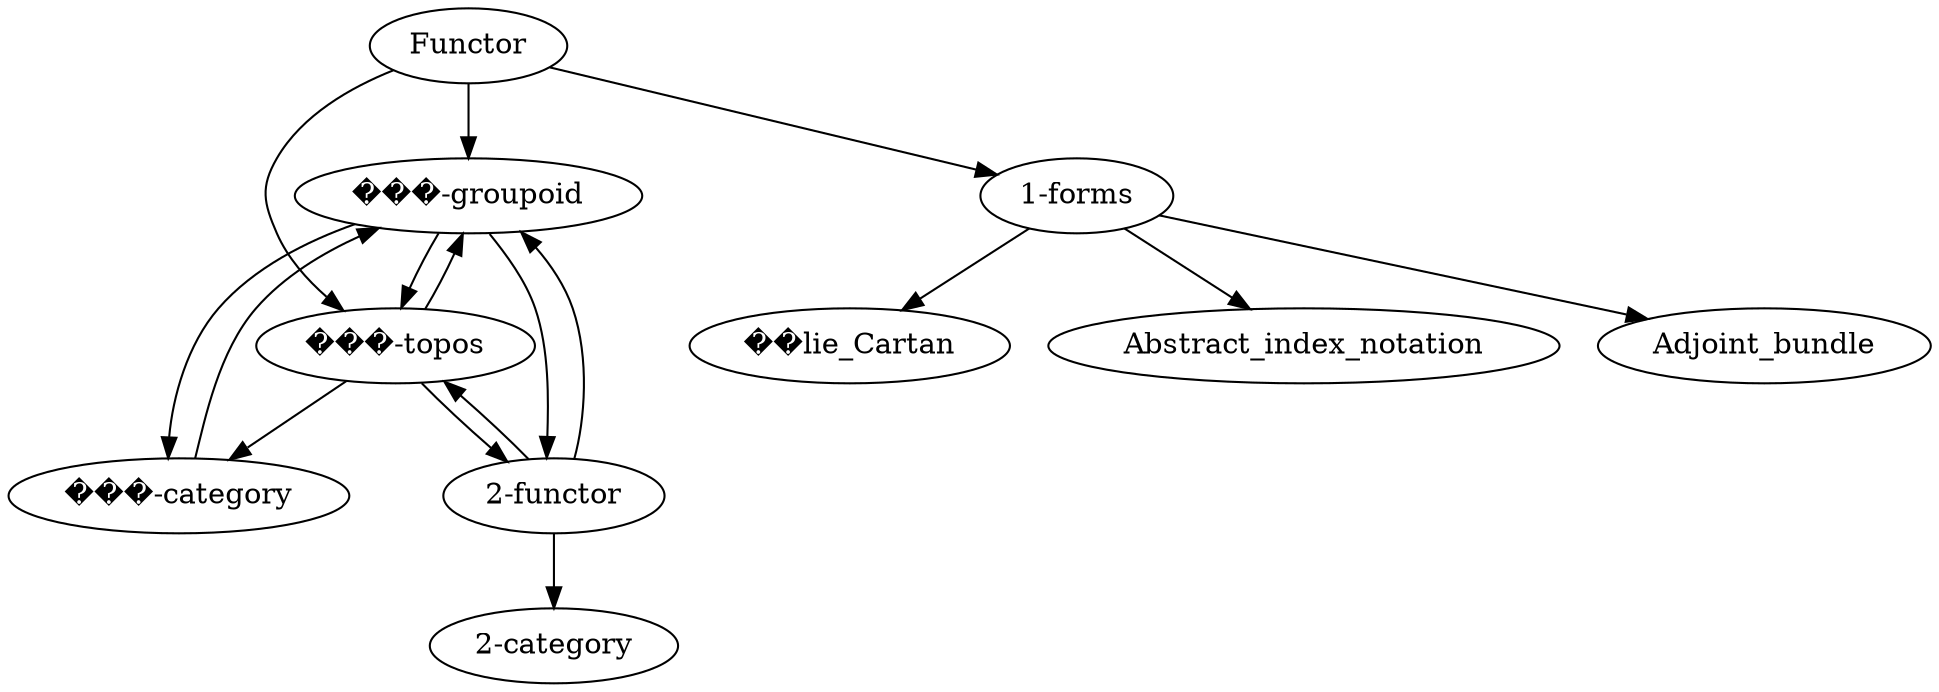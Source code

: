 digraph {
	Functor -> "���-groupoid"
	Functor -> "���-topos"
	Functor -> "1-forms"
	"���-groupoid" -> "���-category"
	"���-groupoid" -> "���-topos"
	"���-groupoid" -> "2-functor"
	"���-topos" -> "���-category"
	"1-forms" -> "��lie_Cartan"
	"���-topos" -> "���-groupoid"
	"���-topos" -> "2-functor"
	"1-forms" -> Abstract_index_notation
	"1-forms" -> Adjoint_bundle
	"2-functor" -> "���-groupoid"
	"���-category" -> "���-groupoid"
	"2-functor" -> "���-topos"
	"2-functor" -> "2-category"
}
